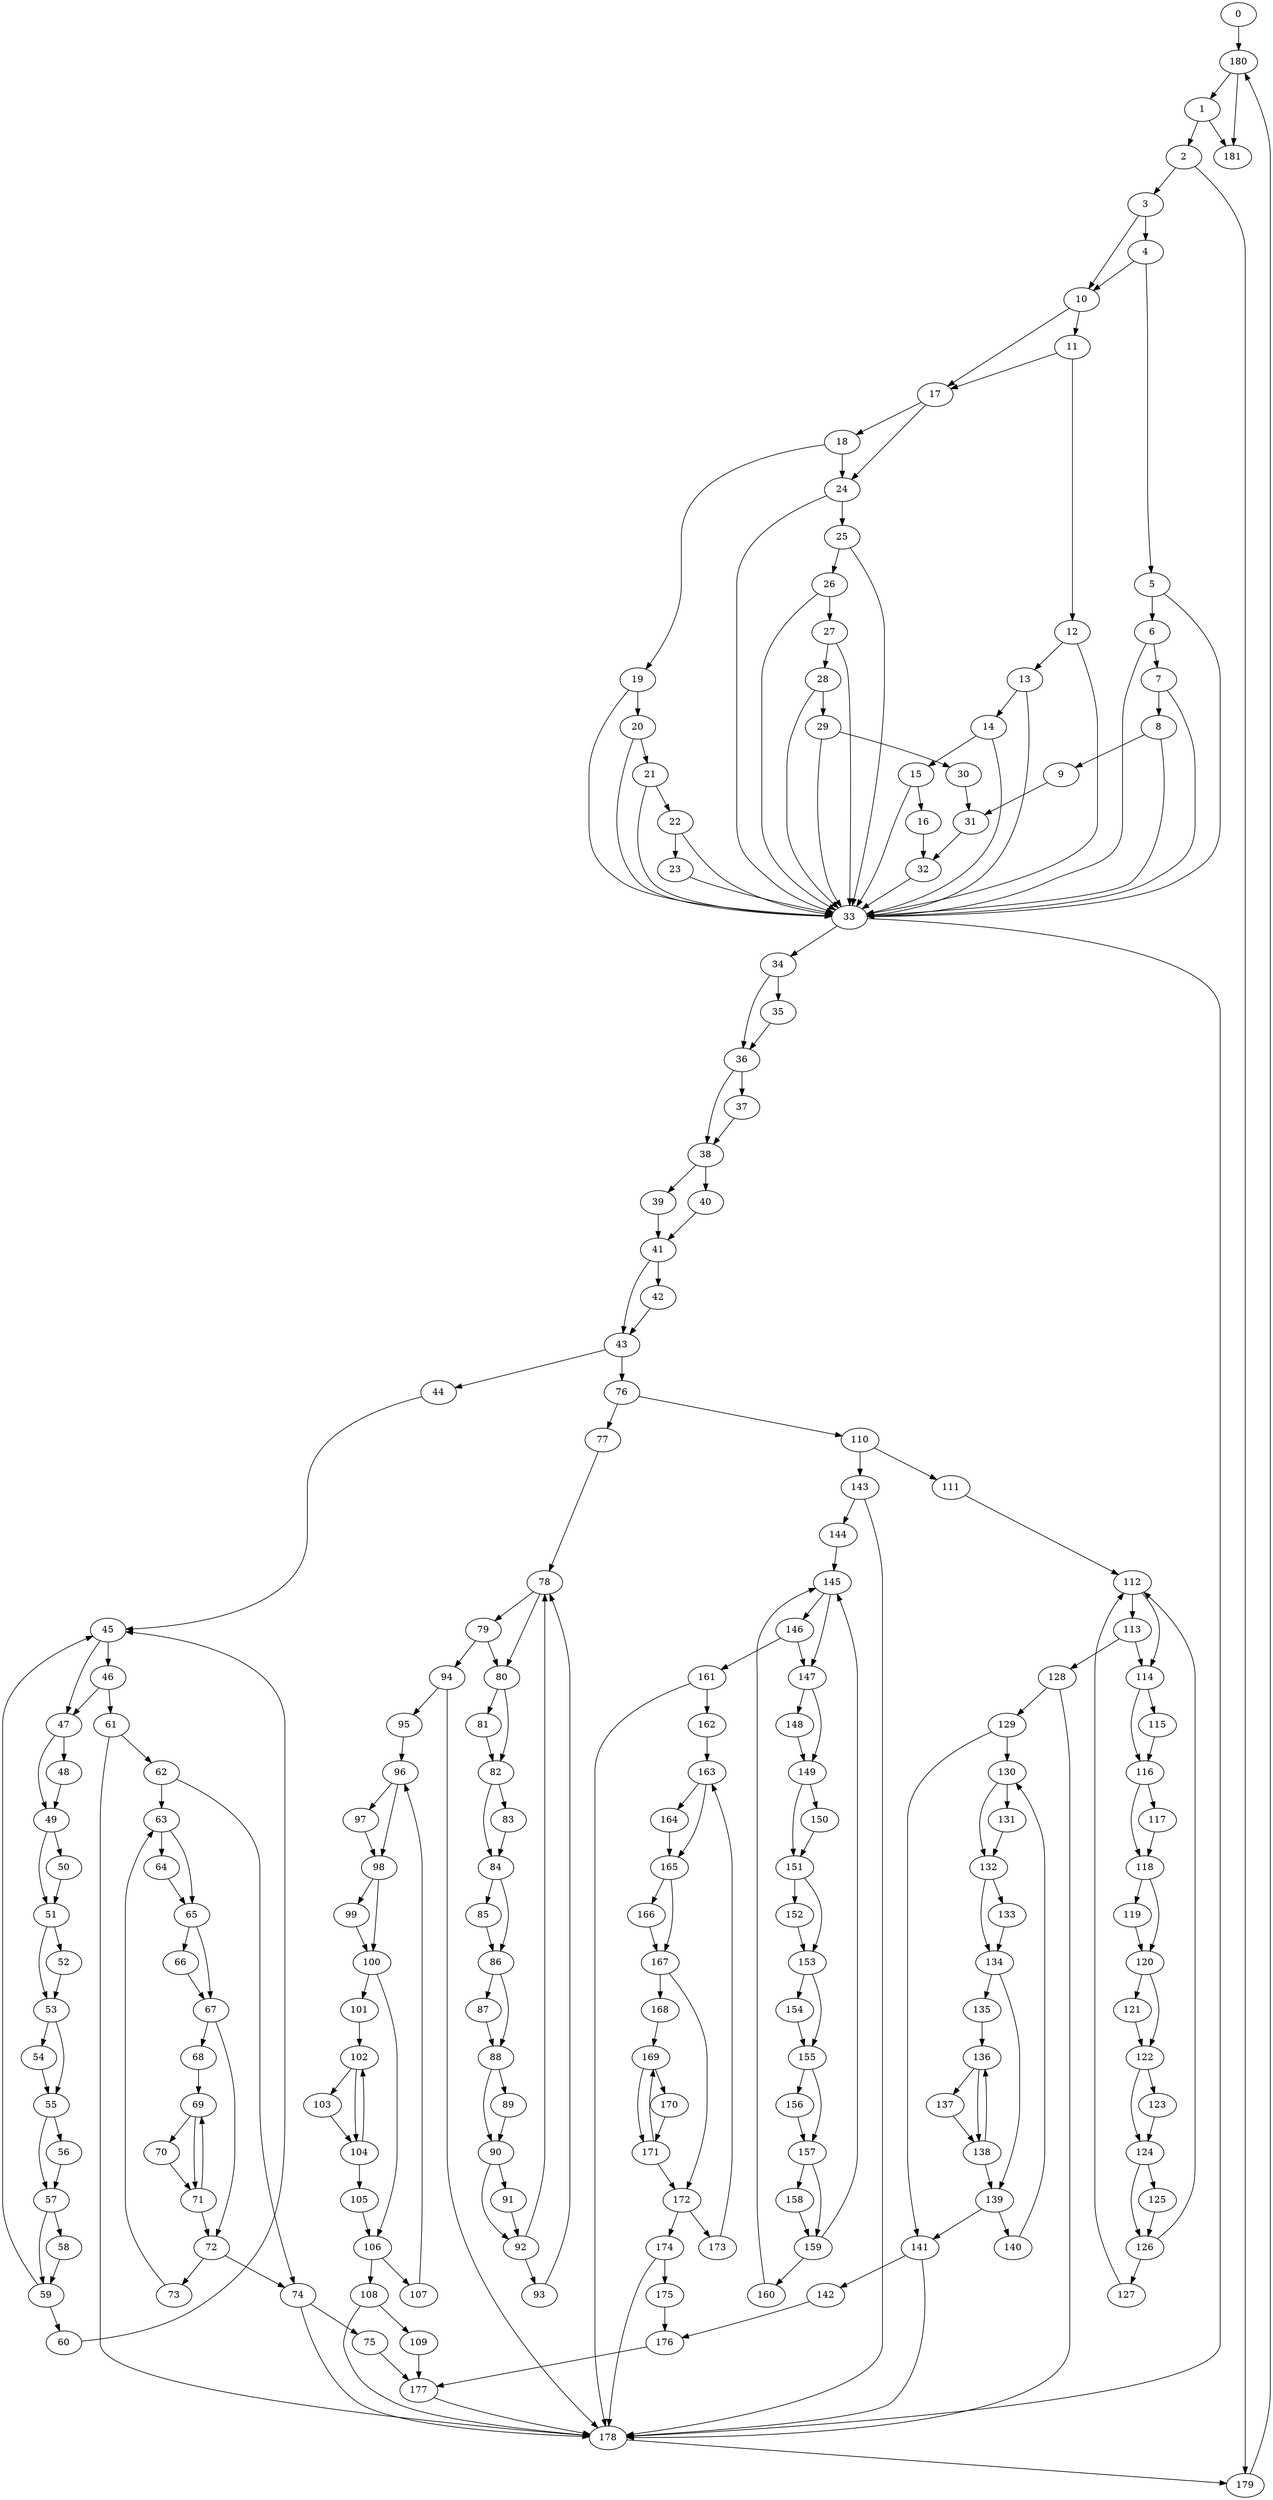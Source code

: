 digraph {
	0
	1
	2
	3
	4
	5
	6
	7
	8
	9
	10
	11
	12
	13
	14
	15
	16
	17
	18
	19
	20
	21
	22
	23
	24
	25
	26
	27
	28
	29
	30
	31
	32
	33
	34
	35
	36
	37
	38
	39
	40
	41
	42
	43
	44
	45
	46
	47
	48
	49
	50
	51
	52
	53
	54
	55
	56
	57
	58
	59
	60
	61
	62
	63
	64
	65
	66
	67
	68
	69
	70
	71
	72
	73
	74
	75
	76
	77
	78
	79
	80
	81
	82
	83
	84
	85
	86
	87
	88
	89
	90
	91
	92
	93
	94
	95
	96
	97
	98
	99
	100
	101
	102
	103
	104
	105
	106
	107
	108
	109
	110
	111
	112
	113
	114
	115
	116
	117
	118
	119
	120
	121
	122
	123
	124
	125
	126
	127
	128
	129
	130
	131
	132
	133
	134
	135
	136
	137
	138
	139
	140
	141
	142
	143
	144
	145
	146
	147
	148
	149
	150
	151
	152
	153
	154
	155
	156
	157
	158
	159
	160
	161
	162
	163
	164
	165
	166
	167
	168
	169
	170
	171
	172
	173
	174
	175
	176
	177
	178
	179
	180
	181
	11 -> 12
	18 -> 19
	45 -> 46
	79 -> 94
	118 -> 120
	119 -> 120
	172 -> 173
	1 -> 181
	180 -> 181
	53 -> 54
	72 -> 73
	92 -> 93
	167 -> 172
	171 -> 172
	142 -> 176
	175 -> 176
	17 -> 24
	18 -> 24
	9 -> 31
	30 -> 31
	82 -> 83
	84 -> 86
	85 -> 86
	102 -> 103
	141 -> 142
	3 -> 4
	19 -> 20
	57 -> 59
	58 -> 59
	95 -> 96
	107 -> 96
	147 -> 148
	92 -> 78
	93 -> 78
	77 -> 78
	33 -> 178
	128 -> 178
	161 -> 178
	174 -> 178
	61 -> 178
	74 -> 178
	94 -> 178
	108 -> 178
	141 -> 178
	143 -> 178
	177 -> 178
	1 -> 2
	57 -> 58
	62 -> 74
	72 -> 74
	115 -> 116
	114 -> 116
	120 -> 122
	121 -> 122
	180 -> 1
	22 -> 23
	41 -> 42
	114 -> 115
	96 -> 97
	98 -> 100
	99 -> 100
	151 -> 152
	153 -> 155
	154 -> 155
	21 -> 22
	88 -> 89
	90 -> 92
	91 -> 92
	124 -> 125
	155 -> 156
	167 -> 168
	8 -> 9
	67 -> 68
	88 -> 90
	89 -> 90
	118 -> 119
	124 -> 126
	125 -> 126
	157 -> 158
	161 -> 162
	55 -> 56
	63 -> 64
	63 -> 65
	64 -> 65
	130 -> 132
	131 -> 132
	172 -> 174
	10 -> 11
	13 -> 14
	10 -> 17
	11 -> 17
	46 -> 61
	100 -> 101
	168 -> 169
	171 -> 169
	17 -> 18
	34 -> 36
	35 -> 36
	106 -> 108
	7 -> 8
	55 -> 57
	56 -> 57
	90 -> 91
	116 -> 117
	136 -> 138
	137 -> 138
	134 -> 139
	138 -> 139
	155 -> 157
	156 -> 157
	165 -> 167
	166 -> 167
	25 -> 26
	27 -> 28
	47 -> 48
	76 -> 110
	112 -> 113
	136 -> 137
	149 -> 151
	150 -> 151
	151 -> 153
	152 -> 153
	4 -> 5
	24 -> 25
	28 -> 29
	34 -> 35
	94 -> 95
	101 -> 102
	104 -> 102
	2 -> 179
	178 -> 179
	71 -> 69
	68 -> 69
	135 -> 136
	138 -> 136
	153 -> 154
	146 -> 161
	109 -> 177
	176 -> 177
	75 -> 177
	26 -> 27
	62 -> 63
	73 -> 63
	116 -> 118
	117 -> 118
	148 -> 149
	147 -> 149
	163 -> 164
	0 -> 180
	179 -> 180
	5 -> 6
	110 -> 111
	113 -> 128
	139 -> 140
	174 -> 175
	25 -> 33
	32 -> 33
	21 -> 33
	26 -> 33
	5 -> 33
	8 -> 33
	14 -> 33
	19 -> 33
	22 -> 33
	6 -> 33
	7 -> 33
	13 -> 33
	20 -> 33
	27 -> 33
	28 -> 33
	29 -> 33
	12 -> 33
	15 -> 33
	23 -> 33
	24 -> 33
	36 -> 37
	47 -> 49
	48 -> 49
	86 -> 88
	87 -> 88
	132 -> 133
	170 -> 171
	169 -> 171
	16 -> 32
	31 -> 32
	45 -> 47
	46 -> 47
	61 -> 62
	65 -> 66
	126 -> 127
	41 -> 43
	42 -> 43
	49 -> 51
	50 -> 51
	54 -> 55
	53 -> 55
	80 -> 82
	81 -> 82
	108 -> 109
	130 -> 131
	139 -> 141
	129 -> 141
	12 -> 13
	20 -> 21
	38 -> 39
	106 -> 107
	122 -> 124
	123 -> 124
	145 -> 146
	40 -> 41
	39 -> 41
	69 -> 70
	96 -> 98
	97 -> 98
	111 -> 112
	126 -> 112
	127 -> 112
	157 -> 159
	158 -> 159
	163 -> 165
	164 -> 165
	134 -> 135
	6 -> 7
	14 -> 15
	29 -> 30
	69 -> 71
	70 -> 71
	78 -> 80
	79 -> 80
	100 -> 106
	105 -> 106
	122 -> 123
	86 -> 87
	15 -> 16
	36 -> 38
	37 -> 38
	38 -> 40
	43 -> 44
	44 -> 45
	59 -> 45
	60 -> 45
	65 -> 67
	66 -> 67
	76 -> 77
	110 -> 143
	143 -> 144
	2 -> 3
	33 -> 34
	67 -> 72
	71 -> 72
	159 -> 160
	128 -> 129
	51 -> 52
	43 -> 76
	78 -> 79
	80 -> 81
	84 -> 85
	112 -> 114
	113 -> 114
	120 -> 121
	132 -> 134
	133 -> 134
	149 -> 150
	162 -> 163
	173 -> 163
	49 -> 50
	51 -> 53
	52 -> 53
	74 -> 75
	104 -> 105
	3 -> 10
	4 -> 10
	59 -> 60
	145 -> 147
	146 -> 147
	165 -> 166
	98 -> 99
	160 -> 145
	144 -> 145
	159 -> 145
	169 -> 170
	83 -> 84
	82 -> 84
	102 -> 104
	103 -> 104
	129 -> 130
	140 -> 130
}
